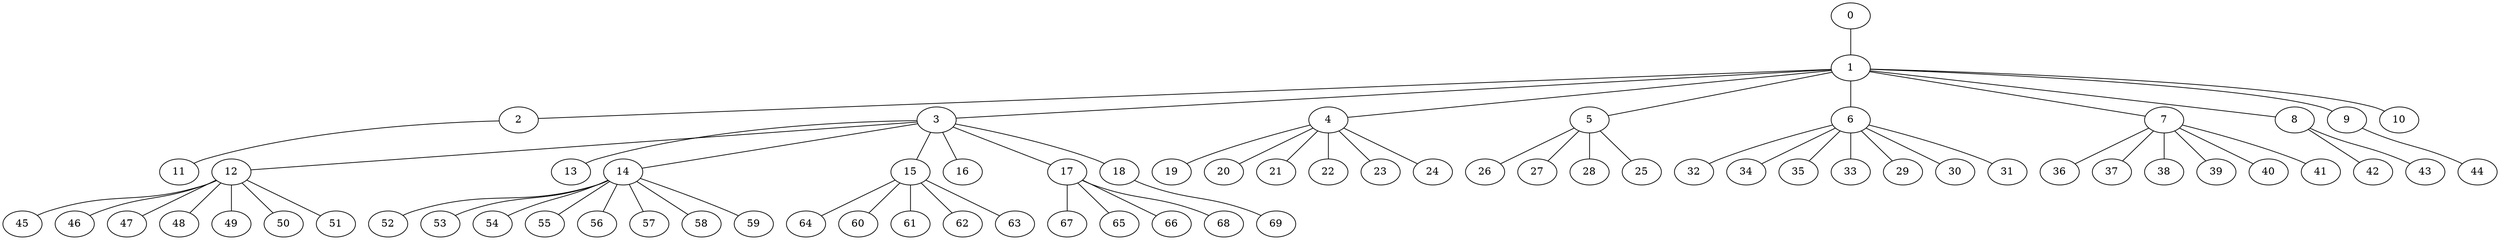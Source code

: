 
graph graphname {
    0 -- 1
1 -- 2
1 -- 3
1 -- 4
1 -- 5
1 -- 6
1 -- 7
1 -- 8
1 -- 9
1 -- 10
2 -- 11
3 -- 12
3 -- 13
3 -- 14
3 -- 15
3 -- 16
3 -- 17
3 -- 18
4 -- 19
4 -- 20
4 -- 21
4 -- 22
4 -- 23
4 -- 24
5 -- 26
5 -- 27
5 -- 28
5 -- 25
6 -- 32
6 -- 34
6 -- 35
6 -- 33
6 -- 29
6 -- 30
6 -- 31
7 -- 36
7 -- 37
7 -- 38
7 -- 39
7 -- 40
7 -- 41
8 -- 42
8 -- 43
9 -- 44
12 -- 45
12 -- 46
12 -- 47
12 -- 48
12 -- 49
12 -- 50
12 -- 51
14 -- 52
14 -- 53
14 -- 54
14 -- 55
14 -- 56
14 -- 57
14 -- 58
14 -- 59
15 -- 64
15 -- 60
15 -- 61
15 -- 62
15 -- 63
17 -- 67
17 -- 65
17 -- 66
17 -- 68
18 -- 69

}
